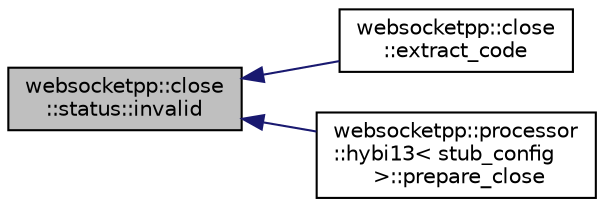 digraph "websocketpp::close::status::invalid"
{
  edge [fontname="Helvetica",fontsize="10",labelfontname="Helvetica",labelfontsize="10"];
  node [fontname="Helvetica",fontsize="10",shape=record];
  rankdir="LR";
  Node4 [label="websocketpp::close\l::status::invalid",height=0.2,width=0.4,color="black", fillcolor="grey75", style="filled", fontcolor="black"];
  Node4 -> Node5 [dir="back",color="midnightblue",fontsize="10",style="solid",fontname="Helvetica"];
  Node5 [label="websocketpp::close\l::extract_code",height=0.2,width=0.4,color="black", fillcolor="white", style="filled",URL="$namespacewebsocketpp_1_1close.html#aa47dacf7d2e13705d1f68d9ab5b9dad0",tooltip="Extract a close code value from a close payload. "];
  Node4 -> Node6 [dir="back",color="midnightblue",fontsize="10",style="solid",fontname="Helvetica"];
  Node6 [label="websocketpp::processor\l::hybi13\< stub_config\l \>::prepare_close",height=0.2,width=0.4,color="black", fillcolor="white", style="filled",URL="$classwebsocketpp_1_1processor_1_1hybi13.html#a8cbb98af828463c5ef80429a7ade715d"];
}
